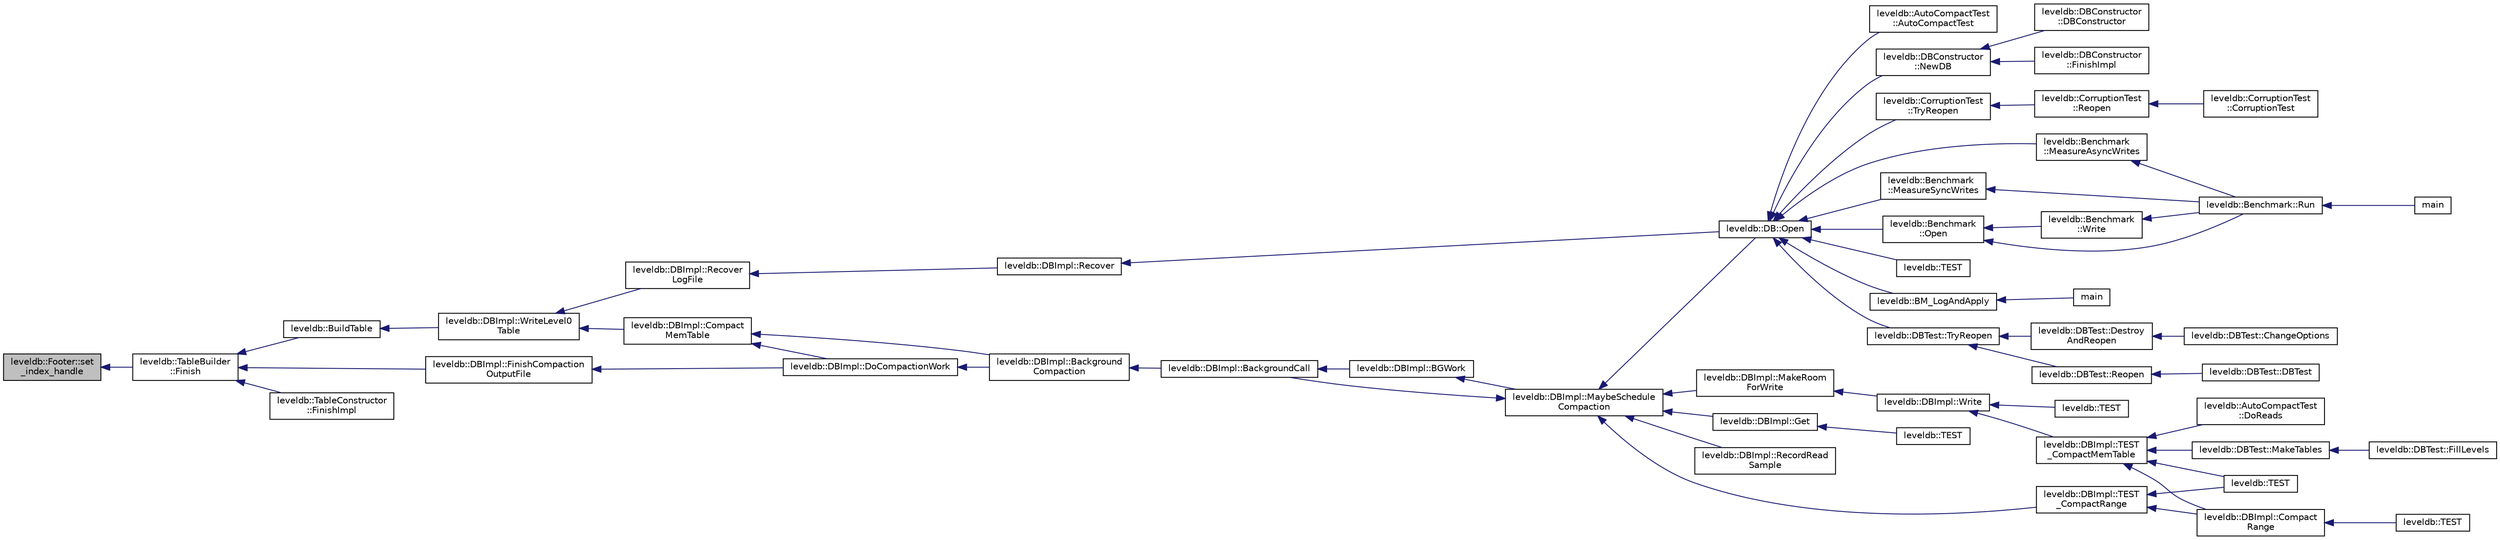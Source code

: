 digraph "leveldb::Footer::set_index_handle"
{
  edge [fontname="Helvetica",fontsize="10",labelfontname="Helvetica",labelfontsize="10"];
  node [fontname="Helvetica",fontsize="10",shape=record];
  rankdir="LR";
  Node1 [label="leveldb::Footer::set\l_index_handle",height=0.2,width=0.4,color="black", fillcolor="grey75", style="filled" fontcolor="black"];
  Node1 -> Node2 [dir="back",color="midnightblue",fontsize="10",style="solid"];
  Node2 [label="leveldb::TableBuilder\l::Finish",height=0.2,width=0.4,color="black", fillcolor="white", style="filled",URL="$classleveldb_1_1_table_builder.html#a88f4bae006782e24462362d489dd3f35"];
  Node2 -> Node3 [dir="back",color="midnightblue",fontsize="10",style="solid"];
  Node3 [label="leveldb::BuildTable",height=0.2,width=0.4,color="black", fillcolor="white", style="filled",URL="$namespaceleveldb.html#a10e102da98819e1a1f9b254241482e65"];
  Node3 -> Node4 [dir="back",color="midnightblue",fontsize="10",style="solid"];
  Node4 [label="leveldb::DBImpl::WriteLevel0\lTable",height=0.2,width=0.4,color="black", fillcolor="white", style="filled",URL="$classleveldb_1_1_d_b_impl.html#a6b1b87947df08e63ea9389722f943943"];
  Node4 -> Node5 [dir="back",color="midnightblue",fontsize="10",style="solid"];
  Node5 [label="leveldb::DBImpl::Recover\lLogFile",height=0.2,width=0.4,color="black", fillcolor="white", style="filled",URL="$classleveldb_1_1_d_b_impl.html#ac9e2ce8c5013d78ba19e8417f94fdad8"];
  Node5 -> Node6 [dir="back",color="midnightblue",fontsize="10",style="solid"];
  Node6 [label="leveldb::DBImpl::Recover",height=0.2,width=0.4,color="black", fillcolor="white", style="filled",URL="$classleveldb_1_1_d_b_impl.html#aa9a573026c03e8485471f583316943b0"];
  Node6 -> Node7 [dir="back",color="midnightblue",fontsize="10",style="solid"];
  Node7 [label="leveldb::DB::Open",height=0.2,width=0.4,color="black", fillcolor="white", style="filled",URL="$classleveldb_1_1_d_b.html#ac1da2b48e911287d86f3a3bfa0f851fe"];
  Node7 -> Node8 [dir="back",color="midnightblue",fontsize="10",style="solid"];
  Node8 [label="leveldb::AutoCompactTest\l::AutoCompactTest",height=0.2,width=0.4,color="black", fillcolor="white", style="filled",URL="$classleveldb_1_1_auto_compact_test.html#a31fe0ded855f188fac1650c70849760c"];
  Node7 -> Node9 [dir="back",color="midnightblue",fontsize="10",style="solid"];
  Node9 [label="leveldb::CorruptionTest\l::TryReopen",height=0.2,width=0.4,color="black", fillcolor="white", style="filled",URL="$classleveldb_1_1_corruption_test.html#aaba7c05f06400ef45d1af5cb95f66a57"];
  Node9 -> Node10 [dir="back",color="midnightblue",fontsize="10",style="solid"];
  Node10 [label="leveldb::CorruptionTest\l::Reopen",height=0.2,width=0.4,color="black", fillcolor="white", style="filled",URL="$classleveldb_1_1_corruption_test.html#aa2051faee6b6542d35ebdcf99918a713"];
  Node10 -> Node11 [dir="back",color="midnightblue",fontsize="10",style="solid"];
  Node11 [label="leveldb::CorruptionTest\l::CorruptionTest",height=0.2,width=0.4,color="black", fillcolor="white", style="filled",URL="$classleveldb_1_1_corruption_test.html#a9940767db260b1e4e60b8bcedc50217c"];
  Node7 -> Node12 [dir="back",color="midnightblue",fontsize="10",style="solid"];
  Node12 [label="leveldb::Benchmark\l::Open",height=0.2,width=0.4,color="black", fillcolor="white", style="filled",URL="$classleveldb_1_1_benchmark.html#a89a3b0da75e6cd2ffb879358e5dd82a6"];
  Node12 -> Node13 [dir="back",color="midnightblue",fontsize="10",style="solid"];
  Node13 [label="leveldb::Benchmark::Run",height=0.2,width=0.4,color="black", fillcolor="white", style="filled",URL="$classleveldb_1_1_benchmark.html#a2f262afa0c7d10fcf531fe9657fba490"];
  Node13 -> Node14 [dir="back",color="midnightblue",fontsize="10",style="solid"];
  Node14 [label="main",height=0.2,width=0.4,color="black", fillcolor="white", style="filled",URL="$db__bench_8cc.html#a3c04138a5bfe5d72780bb7e82a18e627"];
  Node12 -> Node15 [dir="back",color="midnightblue",fontsize="10",style="solid"];
  Node15 [label="leveldb::Benchmark\l::Write",height=0.2,width=0.4,color="black", fillcolor="white", style="filled",URL="$classleveldb_1_1_benchmark.html#a86876b2882d9015610330e69acfdff0d"];
  Node15 -> Node13 [dir="back",color="midnightblue",fontsize="10",style="solid"];
  Node7 -> Node16 [dir="back",color="midnightblue",fontsize="10",style="solid"];
  Node16 [label="leveldb::Benchmark\l::MeasureAsyncWrites",height=0.2,width=0.4,color="black", fillcolor="white", style="filled",URL="$classleveldb_1_1_benchmark.html#a93f93835e288185005d25cf08037bed9"];
  Node16 -> Node13 [dir="back",color="midnightblue",fontsize="10",style="solid"];
  Node7 -> Node17 [dir="back",color="midnightblue",fontsize="10",style="solid"];
  Node17 [label="leveldb::Benchmark\l::MeasureSyncWrites",height=0.2,width=0.4,color="black", fillcolor="white", style="filled",URL="$classleveldb_1_1_benchmark.html#ac7b13fb940cff41f5acc5dc99d93d36c"];
  Node17 -> Node13 [dir="back",color="midnightblue",fontsize="10",style="solid"];
  Node7 -> Node18 [dir="back",color="midnightblue",fontsize="10",style="solid"];
  Node18 [label="leveldb::DBTest::TryReopen",height=0.2,width=0.4,color="black", fillcolor="white", style="filled",URL="$classleveldb_1_1_d_b_test.html#aee588b2d13db6be2a651a8fabeac5c79"];
  Node18 -> Node19 [dir="back",color="midnightblue",fontsize="10",style="solid"];
  Node19 [label="leveldb::DBTest::Reopen",height=0.2,width=0.4,color="black", fillcolor="white", style="filled",URL="$classleveldb_1_1_d_b_test.html#a38170a082cbc71fb446408ff5634c797"];
  Node19 -> Node20 [dir="back",color="midnightblue",fontsize="10",style="solid"];
  Node20 [label="leveldb::DBTest::DBTest",height=0.2,width=0.4,color="black", fillcolor="white", style="filled",URL="$classleveldb_1_1_d_b_test.html#afc6fc9512e900de6ee10c5db15b22930"];
  Node18 -> Node21 [dir="back",color="midnightblue",fontsize="10",style="solid"];
  Node21 [label="leveldb::DBTest::Destroy\lAndReopen",height=0.2,width=0.4,color="black", fillcolor="white", style="filled",URL="$classleveldb_1_1_d_b_test.html#ab798a43e7feab6dddc8fa1eb7a5f61f6"];
  Node21 -> Node22 [dir="back",color="midnightblue",fontsize="10",style="solid"];
  Node22 [label="leveldb::DBTest::ChangeOptions",height=0.2,width=0.4,color="black", fillcolor="white", style="filled",URL="$classleveldb_1_1_d_b_test.html#a587534fe403016f15cf1997ef7a40836"];
  Node7 -> Node23 [dir="back",color="midnightblue",fontsize="10",style="solid"];
  Node23 [label="leveldb::TEST",height=0.2,width=0.4,color="black", fillcolor="white", style="filled",URL="$namespaceleveldb.html#a88d6fdcb16ed4edc65da40f383e6f23b"];
  Node7 -> Node24 [dir="back",color="midnightblue",fontsize="10",style="solid"];
  Node24 [label="leveldb::BM_LogAndApply",height=0.2,width=0.4,color="black", fillcolor="white", style="filled",URL="$namespaceleveldb.html#af9cf6ec167c9b6f25fd050ab6fb67a90"];
  Node24 -> Node25 [dir="back",color="midnightblue",fontsize="10",style="solid"];
  Node25 [label="main",height=0.2,width=0.4,color="black", fillcolor="white", style="filled",URL="$db__test_8cc.html#a3c04138a5bfe5d72780bb7e82a18e627"];
  Node7 -> Node26 [dir="back",color="midnightblue",fontsize="10",style="solid"];
  Node26 [label="leveldb::DBConstructor\l::NewDB",height=0.2,width=0.4,color="black", fillcolor="white", style="filled",URL="$classleveldb_1_1_d_b_constructor.html#ac48bfe871db8558b57427843465e6c65"];
  Node26 -> Node27 [dir="back",color="midnightblue",fontsize="10",style="solid"];
  Node27 [label="leveldb::DBConstructor\l::DBConstructor",height=0.2,width=0.4,color="black", fillcolor="white", style="filled",URL="$classleveldb_1_1_d_b_constructor.html#ae27ecdd7732629b08c25a63f82dfd4a9"];
  Node26 -> Node28 [dir="back",color="midnightblue",fontsize="10",style="solid"];
  Node28 [label="leveldb::DBConstructor\l::FinishImpl",height=0.2,width=0.4,color="black", fillcolor="white", style="filled",URL="$classleveldb_1_1_d_b_constructor.html#a554d8e348d9135ff72a43a03c647c261"];
  Node4 -> Node29 [dir="back",color="midnightblue",fontsize="10",style="solid"];
  Node29 [label="leveldb::DBImpl::Compact\lMemTable",height=0.2,width=0.4,color="black", fillcolor="white", style="filled",URL="$classleveldb_1_1_d_b_impl.html#affe08e583b60dc854760d60f63db9364"];
  Node29 -> Node30 [dir="back",color="midnightblue",fontsize="10",style="solid"];
  Node30 [label="leveldb::DBImpl::Background\lCompaction",height=0.2,width=0.4,color="black", fillcolor="white", style="filled",URL="$classleveldb_1_1_d_b_impl.html#af8d8c2abc99da12f82a594b6a7d43e35"];
  Node30 -> Node31 [dir="back",color="midnightblue",fontsize="10",style="solid"];
  Node31 [label="leveldb::DBImpl::BackgroundCall",height=0.2,width=0.4,color="black", fillcolor="white", style="filled",URL="$classleveldb_1_1_d_b_impl.html#a0b9829a3bc7b5a119819c6b04b557ab0"];
  Node31 -> Node32 [dir="back",color="midnightblue",fontsize="10",style="solid"];
  Node32 [label="leveldb::DBImpl::BGWork",height=0.2,width=0.4,color="black", fillcolor="white", style="filled",URL="$classleveldb_1_1_d_b_impl.html#ac5e1a8fcf9852a3b3f9712f135f13fa7"];
  Node32 -> Node33 [dir="back",color="midnightblue",fontsize="10",style="solid"];
  Node33 [label="leveldb::DBImpl::MaybeSchedule\lCompaction",height=0.2,width=0.4,color="black", fillcolor="white", style="filled",URL="$classleveldb_1_1_d_b_impl.html#a91134e3ca9d5c6220dd45f19d461a831"];
  Node33 -> Node34 [dir="back",color="midnightblue",fontsize="10",style="solid"];
  Node34 [label="leveldb::DBImpl::TEST\l_CompactRange",height=0.2,width=0.4,color="black", fillcolor="white", style="filled",URL="$classleveldb_1_1_d_b_impl.html#a63fcb49466b689a534ba77d32cf84f99"];
  Node34 -> Node35 [dir="back",color="midnightblue",fontsize="10",style="solid"];
  Node35 [label="leveldb::TEST",height=0.2,width=0.4,color="black", fillcolor="white", style="filled",URL="$namespaceleveldb.html#a1da99cee14629599882010198aabfa2a"];
  Node34 -> Node36 [dir="back",color="midnightblue",fontsize="10",style="solid"];
  Node36 [label="leveldb::DBImpl::Compact\lRange",height=0.2,width=0.4,color="black", fillcolor="white", style="filled",URL="$classleveldb_1_1_d_b_impl.html#aa6df0739fc0b49380c284347e411b8ed"];
  Node36 -> Node37 [dir="back",color="midnightblue",fontsize="10",style="solid"];
  Node37 [label="leveldb::TEST",height=0.2,width=0.4,color="black", fillcolor="white", style="filled",URL="$namespaceleveldb.html#a2bb2a098a32d42044e6be132020b29b0"];
  Node33 -> Node31 [dir="back",color="midnightblue",fontsize="10",style="solid"];
  Node33 -> Node38 [dir="back",color="midnightblue",fontsize="10",style="solid"];
  Node38 [label="leveldb::DBImpl::Get",height=0.2,width=0.4,color="black", fillcolor="white", style="filled",URL="$classleveldb_1_1_d_b_impl.html#a089964ddcd1f5dc85e73499ae57be508"];
  Node38 -> Node39 [dir="back",color="midnightblue",fontsize="10",style="solid"];
  Node39 [label="leveldb::TEST",height=0.2,width=0.4,color="black", fillcolor="white", style="filled",URL="$namespaceleveldb.html#acc1b0ed2e8e9e4e6b930a1727d9fe0f8"];
  Node33 -> Node40 [dir="back",color="midnightblue",fontsize="10",style="solid"];
  Node40 [label="leveldb::DBImpl::RecordRead\lSample",height=0.2,width=0.4,color="black", fillcolor="white", style="filled",URL="$classleveldb_1_1_d_b_impl.html#a254ae98e3425046c28ed0aa6d78b37d8"];
  Node33 -> Node41 [dir="back",color="midnightblue",fontsize="10",style="solid"];
  Node41 [label="leveldb::DBImpl::MakeRoom\lForWrite",height=0.2,width=0.4,color="black", fillcolor="white", style="filled",URL="$classleveldb_1_1_d_b_impl.html#a9439d7de053315f2f2b59c6382db6f9b"];
  Node41 -> Node42 [dir="back",color="midnightblue",fontsize="10",style="solid"];
  Node42 [label="leveldb::DBImpl::Write",height=0.2,width=0.4,color="black", fillcolor="white", style="filled",URL="$classleveldb_1_1_d_b_impl.html#ac0d0b472717099d6a02ad9dace4e8ef4"];
  Node42 -> Node43 [dir="back",color="midnightblue",fontsize="10",style="solid"];
  Node43 [label="leveldb::TEST",height=0.2,width=0.4,color="black", fillcolor="white", style="filled",URL="$namespaceleveldb.html#a25dbda5a48ec782778d331e4ccb81b6b"];
  Node42 -> Node44 [dir="back",color="midnightblue",fontsize="10",style="solid"];
  Node44 [label="leveldb::DBImpl::TEST\l_CompactMemTable",height=0.2,width=0.4,color="black", fillcolor="white", style="filled",URL="$classleveldb_1_1_d_b_impl.html#a8642703fd1398cd8e3f5f24ee0b9da23"];
  Node44 -> Node45 [dir="back",color="midnightblue",fontsize="10",style="solid"];
  Node45 [label="leveldb::AutoCompactTest\l::DoReads",height=0.2,width=0.4,color="black", fillcolor="white", style="filled",URL="$classleveldb_1_1_auto_compact_test.html#a1d1feea1aef1257e461c35eb5b51fa52"];
  Node44 -> Node35 [dir="back",color="midnightblue",fontsize="10",style="solid"];
  Node44 -> Node36 [dir="back",color="midnightblue",fontsize="10",style="solid"];
  Node44 -> Node46 [dir="back",color="midnightblue",fontsize="10",style="solid"];
  Node46 [label="leveldb::DBTest::MakeTables",height=0.2,width=0.4,color="black", fillcolor="white", style="filled",URL="$classleveldb_1_1_d_b_test.html#ace931478fa5ad2c48a8aa95a344e19fd"];
  Node46 -> Node47 [dir="back",color="midnightblue",fontsize="10",style="solid"];
  Node47 [label="leveldb::DBTest::FillLevels",height=0.2,width=0.4,color="black", fillcolor="white", style="filled",URL="$classleveldb_1_1_d_b_test.html#ac291d06db907f5fee7caf04f44f65493"];
  Node33 -> Node7 [dir="back",color="midnightblue",fontsize="10",style="solid"];
  Node29 -> Node48 [dir="back",color="midnightblue",fontsize="10",style="solid"];
  Node48 [label="leveldb::DBImpl::DoCompactionWork",height=0.2,width=0.4,color="black", fillcolor="white", style="filled",URL="$classleveldb_1_1_d_b_impl.html#a75d505d0959b9efda825cf07b078d0c6"];
  Node48 -> Node30 [dir="back",color="midnightblue",fontsize="10",style="solid"];
  Node2 -> Node49 [dir="back",color="midnightblue",fontsize="10",style="solid"];
  Node49 [label="leveldb::DBImpl::FinishCompaction\lOutputFile",height=0.2,width=0.4,color="black", fillcolor="white", style="filled",URL="$classleveldb_1_1_d_b_impl.html#af4f178de1d55d5cf05b9a5cd17d07160"];
  Node49 -> Node48 [dir="back",color="midnightblue",fontsize="10",style="solid"];
  Node2 -> Node50 [dir="back",color="midnightblue",fontsize="10",style="solid"];
  Node50 [label="leveldb::TableConstructor\l::FinishImpl",height=0.2,width=0.4,color="black", fillcolor="white", style="filled",URL="$classleveldb_1_1_table_constructor.html#aa8ce3799a55859c2dee50d3e08f56ef2"];
}
